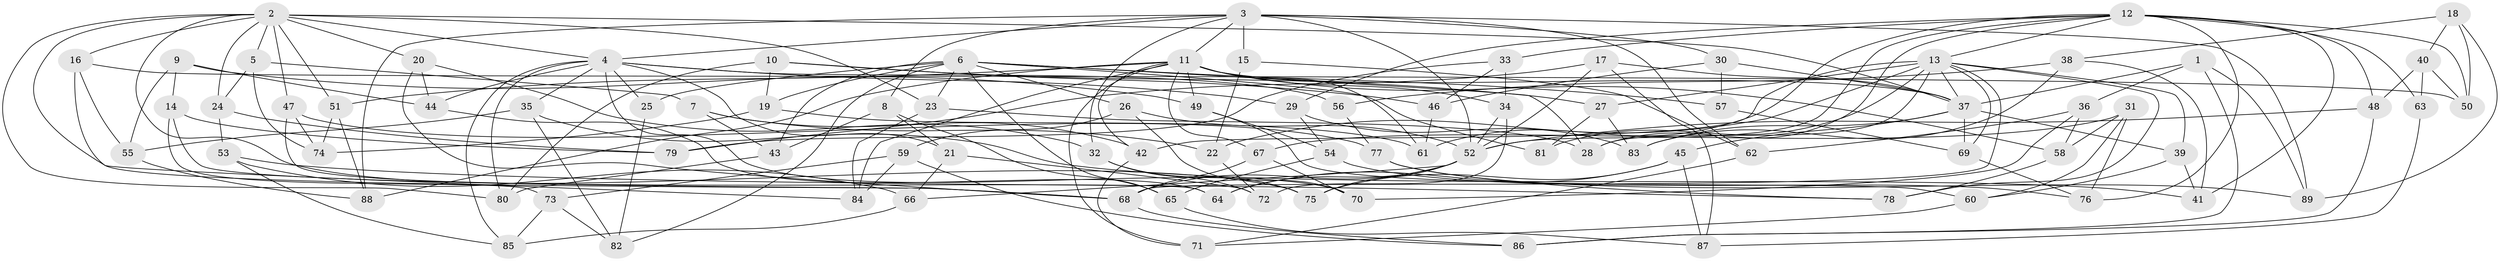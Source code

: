 // original degree distribution, {4: 1.0}
// Generated by graph-tools (version 1.1) at 2025/53/03/04/25 22:53:56]
// undirected, 89 vertices, 207 edges
graph export_dot {
  node [color=gray90,style=filled];
  1;
  2;
  3;
  4;
  5;
  6;
  7;
  8;
  9;
  10;
  11;
  12;
  13;
  14;
  15;
  16;
  17;
  18;
  19;
  20;
  21;
  22;
  23;
  24;
  25;
  26;
  27;
  28;
  29;
  30;
  31;
  32;
  33;
  34;
  35;
  36;
  37;
  38;
  39;
  40;
  41;
  42;
  43;
  44;
  45;
  46;
  47;
  48;
  49;
  50;
  51;
  52;
  53;
  54;
  55;
  56;
  57;
  58;
  59;
  60;
  61;
  62;
  63;
  64;
  65;
  66;
  67;
  68;
  69;
  70;
  71;
  72;
  73;
  74;
  75;
  76;
  77;
  78;
  79;
  80;
  81;
  82;
  83;
  84;
  85;
  86;
  87;
  88;
  89;
  1 -- 36 [weight=1.0];
  1 -- 37 [weight=1.0];
  1 -- 86 [weight=1.0];
  1 -- 89 [weight=1.0];
  2 -- 4 [weight=1.0];
  2 -- 5 [weight=1.0];
  2 -- 16 [weight=1.0];
  2 -- 20 [weight=1.0];
  2 -- 23 [weight=1.0];
  2 -- 24 [weight=1.0];
  2 -- 37 [weight=1.0];
  2 -- 47 [weight=1.0];
  2 -- 51 [weight=1.0];
  2 -- 68 [weight=1.0];
  2 -- 75 [weight=1.0];
  2 -- 80 [weight=1.0];
  3 -- 4 [weight=1.0];
  3 -- 8 [weight=1.0];
  3 -- 11 [weight=1.0];
  3 -- 15 [weight=2.0];
  3 -- 30 [weight=1.0];
  3 -- 32 [weight=1.0];
  3 -- 52 [weight=2.0];
  3 -- 62 [weight=1.0];
  3 -- 88 [weight=1.0];
  3 -- 89 [weight=1.0];
  4 -- 21 [weight=1.0];
  4 -- 25 [weight=1.0];
  4 -- 29 [weight=1.0];
  4 -- 35 [weight=1.0];
  4 -- 44 [weight=1.0];
  4 -- 56 [weight=2.0];
  4 -- 70 [weight=1.0];
  4 -- 80 [weight=1.0];
  4 -- 85 [weight=1.0];
  5 -- 7 [weight=1.0];
  5 -- 24 [weight=1.0];
  5 -- 74 [weight=1.0];
  6 -- 19 [weight=1.0];
  6 -- 23 [weight=1.0];
  6 -- 25 [weight=2.0];
  6 -- 26 [weight=1.0];
  6 -- 28 [weight=1.0];
  6 -- 43 [weight=1.0];
  6 -- 57 [weight=2.0];
  6 -- 65 [weight=1.0];
  6 -- 81 [weight=1.0];
  6 -- 82 [weight=1.0];
  7 -- 22 [weight=1.0];
  7 -- 42 [weight=1.0];
  7 -- 43 [weight=1.0];
  8 -- 21 [weight=1.0];
  8 -- 43 [weight=1.0];
  8 -- 65 [weight=1.0];
  9 -- 14 [weight=1.0];
  9 -- 44 [weight=1.0];
  9 -- 49 [weight=1.0];
  9 -- 55 [weight=1.0];
  10 -- 19 [weight=1.0];
  10 -- 27 [weight=1.0];
  10 -- 46 [weight=1.0];
  10 -- 80 [weight=1.0];
  11 -- 34 [weight=1.0];
  11 -- 37 [weight=1.0];
  11 -- 42 [weight=1.0];
  11 -- 49 [weight=1.0];
  11 -- 51 [weight=1.0];
  11 -- 58 [weight=1.0];
  11 -- 61 [weight=1.0];
  11 -- 67 [weight=1.0];
  11 -- 71 [weight=1.0];
  11 -- 84 [weight=1.0];
  11 -- 88 [weight=1.0];
  12 -- 13 [weight=1.0];
  12 -- 28 [weight=1.0];
  12 -- 29 [weight=1.0];
  12 -- 33 [weight=1.0];
  12 -- 41 [weight=1.0];
  12 -- 48 [weight=1.0];
  12 -- 50 [weight=1.0];
  12 -- 52 [weight=1.0];
  12 -- 61 [weight=1.0];
  12 -- 63 [weight=2.0];
  12 -- 76 [weight=1.0];
  13 -- 22 [weight=1.0];
  13 -- 27 [weight=1.0];
  13 -- 28 [weight=1.0];
  13 -- 37 [weight=1.0];
  13 -- 39 [weight=1.0];
  13 -- 42 [weight=1.0];
  13 -- 68 [weight=1.0];
  13 -- 69 [weight=1.0];
  13 -- 78 [weight=1.0];
  13 -- 81 [weight=2.0];
  14 -- 68 [weight=1.0];
  14 -- 73 [weight=1.0];
  14 -- 79 [weight=1.0];
  15 -- 22 [weight=1.0];
  15 -- 62 [weight=1.0];
  16 -- 50 [weight=1.0];
  16 -- 55 [weight=1.0];
  16 -- 84 [weight=1.0];
  17 -- 37 [weight=1.0];
  17 -- 52 [weight=1.0];
  17 -- 79 [weight=1.0];
  17 -- 87 [weight=1.0];
  18 -- 38 [weight=1.0];
  18 -- 40 [weight=1.0];
  18 -- 50 [weight=1.0];
  18 -- 89 [weight=1.0];
  19 -- 61 [weight=1.0];
  19 -- 74 [weight=1.0];
  20 -- 32 [weight=1.0];
  20 -- 44 [weight=1.0];
  20 -- 68 [weight=1.0];
  21 -- 66 [weight=1.0];
  21 -- 72 [weight=1.0];
  22 -- 72 [weight=1.0];
  23 -- 28 [weight=1.0];
  23 -- 84 [weight=1.0];
  24 -- 53 [weight=1.0];
  24 -- 79 [weight=1.0];
  25 -- 82 [weight=1.0];
  26 -- 52 [weight=1.0];
  26 -- 59 [weight=1.0];
  26 -- 70 [weight=1.0];
  27 -- 81 [weight=1.0];
  27 -- 83 [weight=1.0];
  29 -- 54 [weight=1.0];
  29 -- 83 [weight=1.0];
  30 -- 37 [weight=1.0];
  30 -- 46 [weight=1.0];
  30 -- 57 [weight=1.0];
  31 -- 58 [weight=1.0];
  31 -- 60 [weight=1.0];
  31 -- 67 [weight=1.0];
  31 -- 76 [weight=1.0];
  32 -- 72 [weight=1.0];
  32 -- 75 [weight=1.0];
  33 -- 34 [weight=1.0];
  33 -- 46 [weight=1.0];
  33 -- 79 [weight=1.0];
  34 -- 52 [weight=1.0];
  34 -- 72 [weight=1.0];
  35 -- 41 [weight=1.0];
  35 -- 55 [weight=1.0];
  35 -- 82 [weight=1.0];
  36 -- 58 [weight=1.0];
  36 -- 62 [weight=1.0];
  36 -- 70 [weight=1.0];
  37 -- 39 [weight=1.0];
  37 -- 45 [weight=1.0];
  37 -- 69 [weight=1.0];
  37 -- 83 [weight=1.0];
  38 -- 41 [weight=1.0];
  38 -- 56 [weight=1.0];
  38 -- 83 [weight=1.0];
  39 -- 41 [weight=1.0];
  39 -- 60 [weight=1.0];
  40 -- 48 [weight=1.0];
  40 -- 50 [weight=1.0];
  40 -- 63 [weight=1.0];
  42 -- 71 [weight=1.0];
  43 -- 80 [weight=1.0];
  44 -- 64 [weight=1.0];
  45 -- 64 [weight=1.0];
  45 -- 75 [weight=1.0];
  45 -- 87 [weight=1.0];
  46 -- 61 [weight=1.0];
  47 -- 64 [weight=1.0];
  47 -- 74 [weight=1.0];
  47 -- 77 [weight=1.0];
  48 -- 52 [weight=1.0];
  48 -- 86 [weight=1.0];
  49 -- 54 [weight=1.0];
  49 -- 60 [weight=1.0];
  51 -- 74 [weight=1.0];
  51 -- 88 [weight=1.0];
  52 -- 64 [weight=1.0];
  52 -- 66 [weight=1.0];
  52 -- 68 [weight=2.0];
  52 -- 75 [weight=1.0];
  53 -- 66 [weight=1.0];
  53 -- 78 [weight=1.0];
  53 -- 85 [weight=1.0];
  54 -- 65 [weight=1.0];
  54 -- 76 [weight=1.0];
  55 -- 88 [weight=1.0];
  56 -- 77 [weight=1.0];
  57 -- 69 [weight=1.0];
  58 -- 78 [weight=1.0];
  59 -- 73 [weight=1.0];
  59 -- 84 [weight=1.0];
  59 -- 86 [weight=1.0];
  60 -- 71 [weight=1.0];
  62 -- 71 [weight=1.0];
  63 -- 87 [weight=1.0];
  65 -- 87 [weight=1.0];
  66 -- 85 [weight=1.0];
  67 -- 68 [weight=1.0];
  67 -- 70 [weight=1.0];
  68 -- 86 [weight=1.0];
  69 -- 76 [weight=1.0];
  73 -- 82 [weight=1.0];
  73 -- 85 [weight=1.0];
  77 -- 78 [weight=1.0];
  77 -- 89 [weight=1.0];
}
